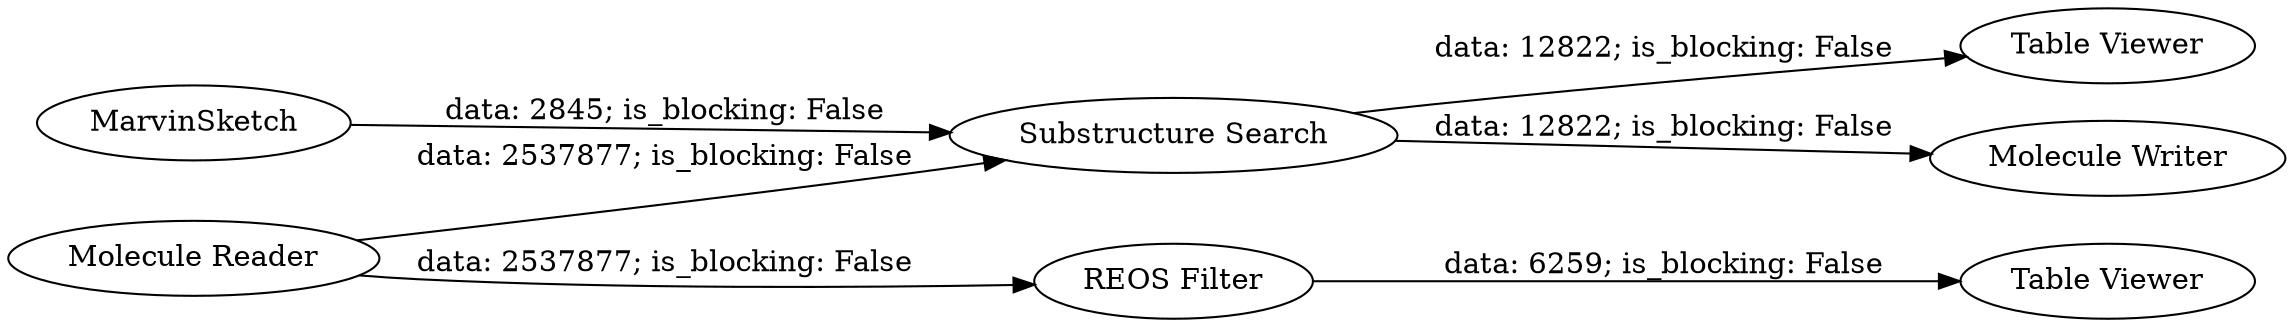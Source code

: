 digraph {
	"3511640446813121575_174" [label="Table Viewer"]
	"3511640446813121575_172" [label=MarvinSketch]
	"3511640446813121575_176" [label="Molecule Reader"]
	"3511640446813121575_155" [label="Table Viewer"]
	"3511640446813121575_173" [label="Substructure Search"]
	"3511640446813121575_175" [label="Molecule Writer"]
	"3511640446813121575_2" [label="REOS Filter"]
	"3511640446813121575_176" -> "3511640446813121575_2" [label="data: 2537877; is_blocking: False"]
	"3511640446813121575_172" -> "3511640446813121575_173" [label="data: 2845; is_blocking: False"]
	"3511640446813121575_176" -> "3511640446813121575_173" [label="data: 2537877; is_blocking: False"]
	"3511640446813121575_173" -> "3511640446813121575_174" [label="data: 12822; is_blocking: False"]
	"3511640446813121575_173" -> "3511640446813121575_175" [label="data: 12822; is_blocking: False"]
	"3511640446813121575_2" -> "3511640446813121575_155" [label="data: 6259; is_blocking: False"]
	rankdir=LR
}
